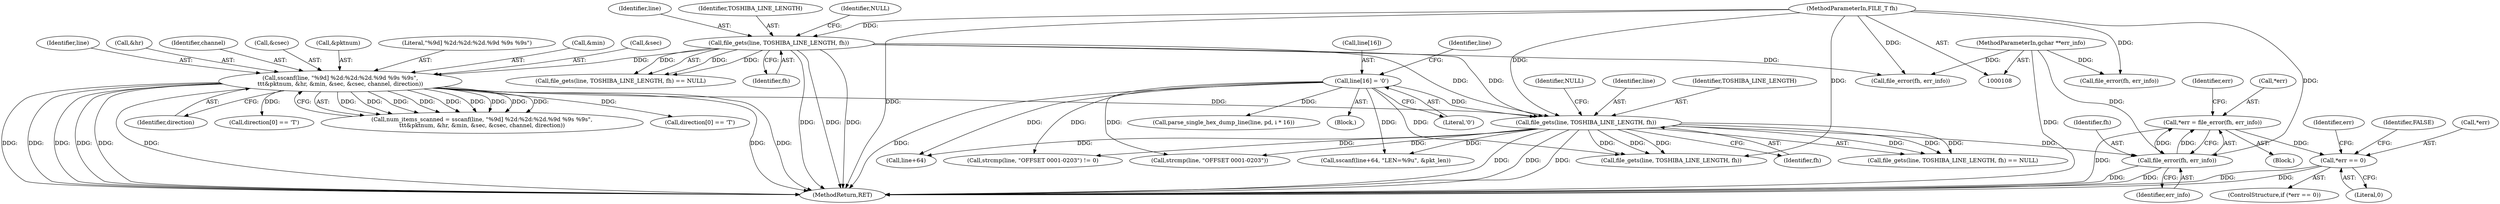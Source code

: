 digraph "0_wireshark_3270dfac43da861c714df76513456b46765ff47f@pointer" {
"1000204" [label="(Call,*err = file_error(fh, err_info))"];
"1000207" [label="(Call,file_error(fh, err_info))"];
"1000198" [label="(Call,file_gets(line, TOSHIBA_LINE_LENGTH, fh))"];
"1000163" [label="(Call,sscanf(line, \"%9d] %2d:%2d:%2d.%9d %9s %9s\",\n\t\t\t&pktnum, &hr, &min, &sec, &csec, channel, direction))"];
"1000137" [label="(Call,file_gets(line, TOSHIBA_LINE_LENGTH, fh))"];
"1000109" [label="(MethodParameterIn,FILE_T fh)"];
"1000222" [label="(Call,line[16] = '\0')"];
"1000113" [label="(MethodParameterIn,gchar **err_info)"];
"1000211" [label="(Call,*err == 0)"];
"1000138" [label="(Identifier,line)"];
"1000195" [label="(Block,)"];
"1000223" [label="(Call,line[16])"];
"1000204" [label="(Call,*err = file_error(fh, err_info))"];
"1000208" [label="(Identifier,fh)"];
"1000228" [label="(Call,strcmp(line, \"OFFSET 0001-0203\"))"];
"1000476" [label="(MethodReturn,RET)"];
"1000211" [label="(Call,*err == 0)"];
"1000207" [label="(Call,file_error(fh, err_info))"];
"1000430" [label="(Call,file_gets(line, TOSHIBA_LINE_LENGTH, fh))"];
"1000172" [label="(Call,&sec)"];
"1000439" [label="(Call,file_error(fh, err_info))"];
"1000113" [label="(MethodParameterIn,gchar **err_info)"];
"1000201" [label="(Identifier,fh)"];
"1000234" [label="(Call,sscanf(line+64, \"LEN=%9u\", &pkt_len))"];
"1000177" [label="(Identifier,direction)"];
"1000218" [label="(Identifier,err)"];
"1000146" [label="(Call,file_error(fh, err_info))"];
"1000164" [label="(Identifier,line)"];
"1000168" [label="(Call,&hr)"];
"1000140" [label="(Identifier,fh)"];
"1000221" [label="(Identifier,FALSE)"];
"1000202" [label="(Identifier,NULL)"];
"1000235" [label="(Call,line+64)"];
"1000371" [label="(Call,direction[0] == 'T')"];
"1000198" [label="(Call,file_gets(line, TOSHIBA_LINE_LENGTH, fh))"];
"1000176" [label="(Identifier,channel)"];
"1000137" [label="(Call,file_gets(line, TOSHIBA_LINE_LENGTH, fh))"];
"1000161" [label="(Call,num_items_scanned = sscanf(line, \"%9d] %2d:%2d:%2d.%9d %9s %9s\",\n\t\t\t&pktnum, &hr, &min, &sec, &csec, channel, direction))"];
"1000199" [label="(Identifier,line)"];
"1000205" [label="(Call,*err)"];
"1000209" [label="(Identifier,err_info)"];
"1000200" [label="(Identifier,TOSHIBA_LINE_LENGTH)"];
"1000214" [label="(Literal,0)"];
"1000174" [label="(Call,&csec)"];
"1000212" [label="(Call,*err)"];
"1000136" [label="(Call,file_gets(line, TOSHIBA_LINE_LENGTH, fh) == NULL)"];
"1000227" [label="(Call,strcmp(line, \"OFFSET 0001-0203\") != 0)"];
"1000197" [label="(Call,file_gets(line, TOSHIBA_LINE_LENGTH, fh) == NULL)"];
"1000210" [label="(ControlStructure,if (*err == 0))"];
"1000139" [label="(Identifier,TOSHIBA_LINE_LENGTH)"];
"1000226" [label="(Literal,'\0')"];
"1000229" [label="(Identifier,line)"];
"1000338" [label="(Call,direction[0] == 'T')"];
"1000163" [label="(Call,sscanf(line, \"%9d] %2d:%2d:%2d.%9d %9s %9s\",\n\t\t\t&pktnum, &hr, &min, &sec, &csec, channel, direction))"];
"1000109" [label="(MethodParameterIn,FILE_T fh)"];
"1000213" [label="(Identifier,err)"];
"1000456" [label="(Call,parse_single_hex_dump_line(line, pd, i * 16))"];
"1000203" [label="(Block,)"];
"1000166" [label="(Call,&pktnum)"];
"1000141" [label="(Identifier,NULL)"];
"1000165" [label="(Literal,\"%9d] %2d:%2d:%2d.%9d %9s %9s\")"];
"1000170" [label="(Call,&min)"];
"1000222" [label="(Call,line[16] = '\0')"];
"1000204" -> "1000203"  [label="AST: "];
"1000204" -> "1000207"  [label="CFG: "];
"1000205" -> "1000204"  [label="AST: "];
"1000207" -> "1000204"  [label="AST: "];
"1000213" -> "1000204"  [label="CFG: "];
"1000204" -> "1000476"  [label="DDG: "];
"1000207" -> "1000204"  [label="DDG: "];
"1000207" -> "1000204"  [label="DDG: "];
"1000204" -> "1000211"  [label="DDG: "];
"1000207" -> "1000209"  [label="CFG: "];
"1000208" -> "1000207"  [label="AST: "];
"1000209" -> "1000207"  [label="AST: "];
"1000207" -> "1000476"  [label="DDG: "];
"1000207" -> "1000476"  [label="DDG: "];
"1000198" -> "1000207"  [label="DDG: "];
"1000109" -> "1000207"  [label="DDG: "];
"1000113" -> "1000207"  [label="DDG: "];
"1000198" -> "1000197"  [label="AST: "];
"1000198" -> "1000201"  [label="CFG: "];
"1000199" -> "1000198"  [label="AST: "];
"1000200" -> "1000198"  [label="AST: "];
"1000201" -> "1000198"  [label="AST: "];
"1000202" -> "1000198"  [label="CFG: "];
"1000198" -> "1000476"  [label="DDG: "];
"1000198" -> "1000476"  [label="DDG: "];
"1000198" -> "1000476"  [label="DDG: "];
"1000198" -> "1000197"  [label="DDG: "];
"1000198" -> "1000197"  [label="DDG: "];
"1000198" -> "1000197"  [label="DDG: "];
"1000163" -> "1000198"  [label="DDG: "];
"1000222" -> "1000198"  [label="DDG: "];
"1000137" -> "1000198"  [label="DDG: "];
"1000137" -> "1000198"  [label="DDG: "];
"1000109" -> "1000198"  [label="DDG: "];
"1000198" -> "1000227"  [label="DDG: "];
"1000198" -> "1000228"  [label="DDG: "];
"1000198" -> "1000234"  [label="DDG: "];
"1000198" -> "1000235"  [label="DDG: "];
"1000198" -> "1000430"  [label="DDG: "];
"1000198" -> "1000430"  [label="DDG: "];
"1000198" -> "1000430"  [label="DDG: "];
"1000163" -> "1000161"  [label="AST: "];
"1000163" -> "1000177"  [label="CFG: "];
"1000164" -> "1000163"  [label="AST: "];
"1000165" -> "1000163"  [label="AST: "];
"1000166" -> "1000163"  [label="AST: "];
"1000168" -> "1000163"  [label="AST: "];
"1000170" -> "1000163"  [label="AST: "];
"1000172" -> "1000163"  [label="AST: "];
"1000174" -> "1000163"  [label="AST: "];
"1000176" -> "1000163"  [label="AST: "];
"1000177" -> "1000163"  [label="AST: "];
"1000161" -> "1000163"  [label="CFG: "];
"1000163" -> "1000476"  [label="DDG: "];
"1000163" -> "1000476"  [label="DDG: "];
"1000163" -> "1000476"  [label="DDG: "];
"1000163" -> "1000476"  [label="DDG: "];
"1000163" -> "1000476"  [label="DDG: "];
"1000163" -> "1000476"  [label="DDG: "];
"1000163" -> "1000476"  [label="DDG: "];
"1000163" -> "1000476"  [label="DDG: "];
"1000163" -> "1000161"  [label="DDG: "];
"1000163" -> "1000161"  [label="DDG: "];
"1000163" -> "1000161"  [label="DDG: "];
"1000163" -> "1000161"  [label="DDG: "];
"1000163" -> "1000161"  [label="DDG: "];
"1000163" -> "1000161"  [label="DDG: "];
"1000163" -> "1000161"  [label="DDG: "];
"1000163" -> "1000161"  [label="DDG: "];
"1000163" -> "1000161"  [label="DDG: "];
"1000137" -> "1000163"  [label="DDG: "];
"1000163" -> "1000338"  [label="DDG: "];
"1000163" -> "1000371"  [label="DDG: "];
"1000137" -> "1000136"  [label="AST: "];
"1000137" -> "1000140"  [label="CFG: "];
"1000138" -> "1000137"  [label="AST: "];
"1000139" -> "1000137"  [label="AST: "];
"1000140" -> "1000137"  [label="AST: "];
"1000141" -> "1000137"  [label="CFG: "];
"1000137" -> "1000476"  [label="DDG: "];
"1000137" -> "1000476"  [label="DDG: "];
"1000137" -> "1000476"  [label="DDG: "];
"1000137" -> "1000136"  [label="DDG: "];
"1000137" -> "1000136"  [label="DDG: "];
"1000137" -> "1000136"  [label="DDG: "];
"1000109" -> "1000137"  [label="DDG: "];
"1000137" -> "1000146"  [label="DDG: "];
"1000109" -> "1000108"  [label="AST: "];
"1000109" -> "1000476"  [label="DDG: "];
"1000109" -> "1000146"  [label="DDG: "];
"1000109" -> "1000430"  [label="DDG: "];
"1000109" -> "1000439"  [label="DDG: "];
"1000222" -> "1000195"  [label="AST: "];
"1000222" -> "1000226"  [label="CFG: "];
"1000223" -> "1000222"  [label="AST: "];
"1000226" -> "1000222"  [label="AST: "];
"1000229" -> "1000222"  [label="CFG: "];
"1000222" -> "1000476"  [label="DDG: "];
"1000222" -> "1000227"  [label="DDG: "];
"1000222" -> "1000228"  [label="DDG: "];
"1000222" -> "1000234"  [label="DDG: "];
"1000222" -> "1000235"  [label="DDG: "];
"1000222" -> "1000430"  [label="DDG: "];
"1000222" -> "1000456"  [label="DDG: "];
"1000113" -> "1000108"  [label="AST: "];
"1000113" -> "1000476"  [label="DDG: "];
"1000113" -> "1000146"  [label="DDG: "];
"1000113" -> "1000439"  [label="DDG: "];
"1000211" -> "1000210"  [label="AST: "];
"1000211" -> "1000214"  [label="CFG: "];
"1000212" -> "1000211"  [label="AST: "];
"1000214" -> "1000211"  [label="AST: "];
"1000218" -> "1000211"  [label="CFG: "];
"1000221" -> "1000211"  [label="CFG: "];
"1000211" -> "1000476"  [label="DDG: "];
"1000211" -> "1000476"  [label="DDG: "];
}
